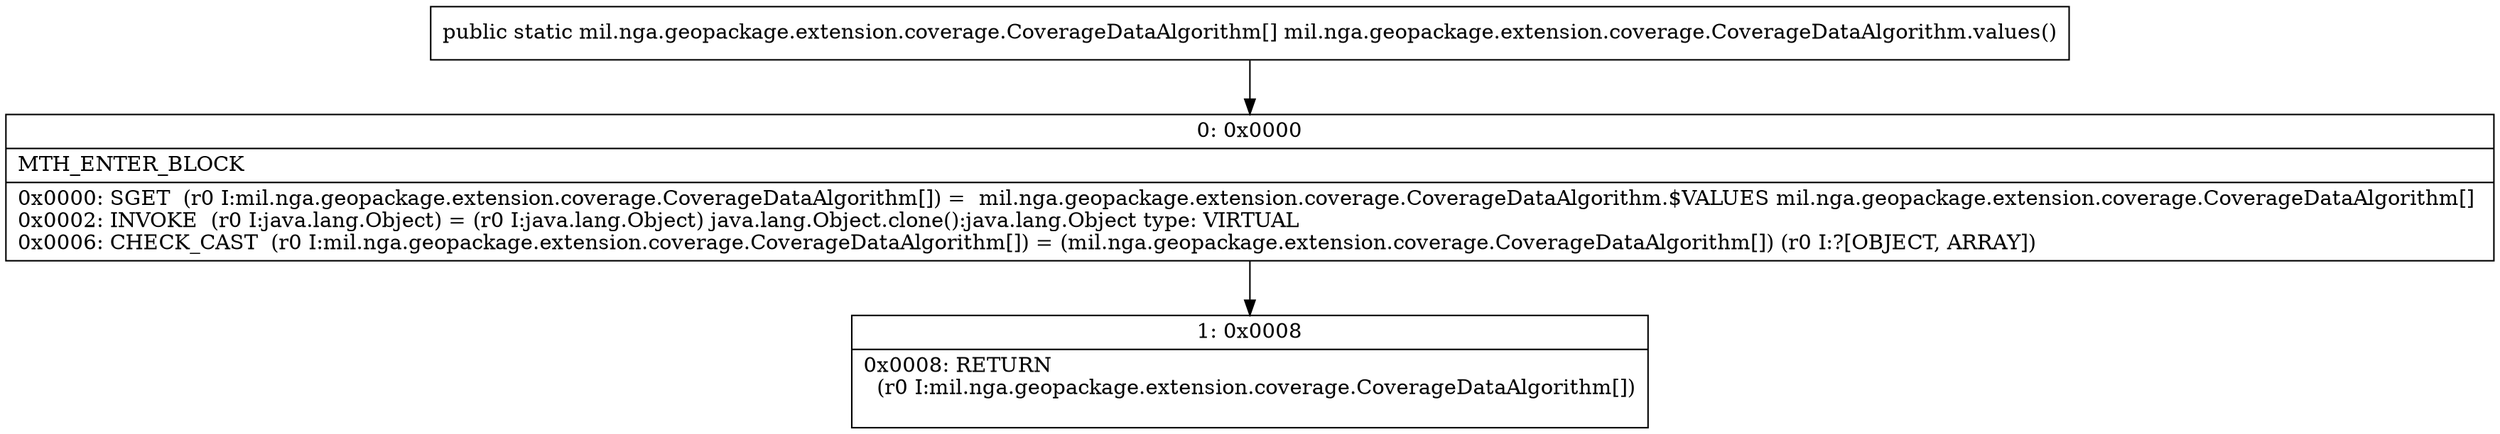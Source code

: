 digraph "CFG formil.nga.geopackage.extension.coverage.CoverageDataAlgorithm.values()[Lmil\/nga\/geopackage\/extension\/coverage\/CoverageDataAlgorithm;" {
Node_0 [shape=record,label="{0\:\ 0x0000|MTH_ENTER_BLOCK\l|0x0000: SGET  (r0 I:mil.nga.geopackage.extension.coverage.CoverageDataAlgorithm[]) =  mil.nga.geopackage.extension.coverage.CoverageDataAlgorithm.$VALUES mil.nga.geopackage.extension.coverage.CoverageDataAlgorithm[] \l0x0002: INVOKE  (r0 I:java.lang.Object) = (r0 I:java.lang.Object) java.lang.Object.clone():java.lang.Object type: VIRTUAL \l0x0006: CHECK_CAST  (r0 I:mil.nga.geopackage.extension.coverage.CoverageDataAlgorithm[]) = (mil.nga.geopackage.extension.coverage.CoverageDataAlgorithm[]) (r0 I:?[OBJECT, ARRAY]) \l}"];
Node_1 [shape=record,label="{1\:\ 0x0008|0x0008: RETURN  \l  (r0 I:mil.nga.geopackage.extension.coverage.CoverageDataAlgorithm[])\l \l}"];
MethodNode[shape=record,label="{public static mil.nga.geopackage.extension.coverage.CoverageDataAlgorithm[] mil.nga.geopackage.extension.coverage.CoverageDataAlgorithm.values() }"];
MethodNode -> Node_0;
Node_0 -> Node_1;
}

